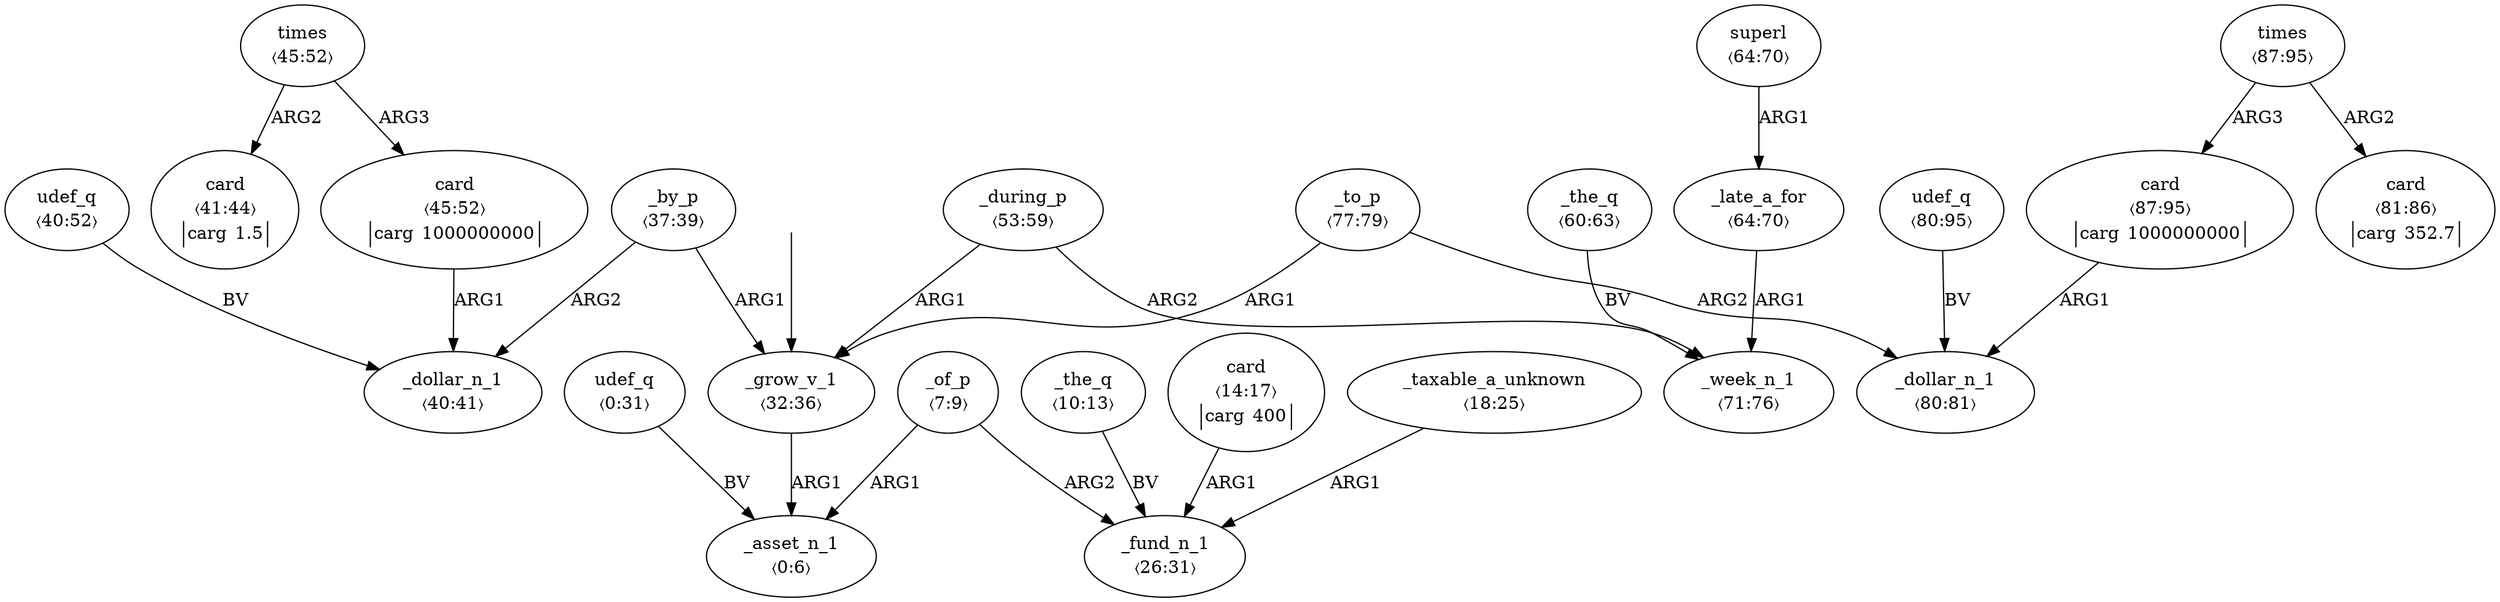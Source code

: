 digraph "20004011" {
  top [ style=invis ];
  top -> 7;
  0 [ label=<<table align="center" border="0" cellspacing="0"><tr><td colspan="2">udef_q</td></tr><tr><td colspan="2">〈0:31〉</td></tr></table>> ];
  1 [ label=<<table align="center" border="0" cellspacing="0"><tr><td colspan="2">_asset_n_1</td></tr><tr><td colspan="2">〈0:6〉</td></tr></table>> ];
  2 [ label=<<table align="center" border="0" cellspacing="0"><tr><td colspan="2">_of_p</td></tr><tr><td colspan="2">〈7:9〉</td></tr></table>> ];
  3 [ label=<<table align="center" border="0" cellspacing="0"><tr><td colspan="2">_the_q</td></tr><tr><td colspan="2">〈10:13〉</td></tr></table>> ];
  4 [ label=<<table align="center" border="0" cellspacing="0"><tr><td colspan="2">card</td></tr><tr><td colspan="2">〈14:17〉</td></tr><tr><td sides="l" border="1" align="left">carg</td><td sides="r" border="1" align="left">400</td></tr></table>> ];
  5 [ label=<<table align="center" border="0" cellspacing="0"><tr><td colspan="2">_taxable_a_unknown</td></tr><tr><td colspan="2">〈18:25〉</td></tr></table>> ];
  6 [ label=<<table align="center" border="0" cellspacing="0"><tr><td colspan="2">_fund_n_1</td></tr><tr><td colspan="2">〈26:31〉</td></tr></table>> ];
  7 [ label=<<table align="center" border="0" cellspacing="0"><tr><td colspan="2">_grow_v_1</td></tr><tr><td colspan="2">〈32:36〉</td></tr></table>> ];
  8 [ label=<<table align="center" border="0" cellspacing="0"><tr><td colspan="2">_by_p</td></tr><tr><td colspan="2">〈37:39〉</td></tr></table>> ];
  9 [ label=<<table align="center" border="0" cellspacing="0"><tr><td colspan="2">udef_q</td></tr><tr><td colspan="2">〈40:52〉</td></tr></table>> ];
  10 [ label=<<table align="center" border="0" cellspacing="0"><tr><td colspan="2">_dollar_n_1</td></tr><tr><td colspan="2">〈40:41〉</td></tr></table>> ];
  11 [ label=<<table align="center" border="0" cellspacing="0"><tr><td colspan="2">card</td></tr><tr><td colspan="2">〈41:44〉</td></tr><tr><td sides="l" border="1" align="left">carg</td><td sides="r" border="1" align="left">1.5</td></tr></table>> ];
  12 [ label=<<table align="center" border="0" cellspacing="0"><tr><td colspan="2">card</td></tr><tr><td colspan="2">〈45:52〉</td></tr><tr><td sides="l" border="1" align="left">carg</td><td sides="r" border="1" align="left">1000000000</td></tr></table>> ];
  13 [ label=<<table align="center" border="0" cellspacing="0"><tr><td colspan="2">times</td></tr><tr><td colspan="2">〈45:52〉</td></tr></table>> ];
  14 [ label=<<table align="center" border="0" cellspacing="0"><tr><td colspan="2">_during_p</td></tr><tr><td colspan="2">〈53:59〉</td></tr></table>> ];
  15 [ label=<<table align="center" border="0" cellspacing="0"><tr><td colspan="2">_the_q</td></tr><tr><td colspan="2">〈60:63〉</td></tr></table>> ];
  16 [ label=<<table align="center" border="0" cellspacing="0"><tr><td colspan="2">_late_a_for</td></tr><tr><td colspan="2">〈64:70〉</td></tr></table>> ];
  17 [ label=<<table align="center" border="0" cellspacing="0"><tr><td colspan="2">superl</td></tr><tr><td colspan="2">〈64:70〉</td></tr></table>> ];
  18 [ label=<<table align="center" border="0" cellspacing="0"><tr><td colspan="2">_week_n_1</td></tr><tr><td colspan="2">〈71:76〉</td></tr></table>> ];
  19 [ label=<<table align="center" border="0" cellspacing="0"><tr><td colspan="2">_to_p</td></tr><tr><td colspan="2">〈77:79〉</td></tr></table>> ];
  20 [ label=<<table align="center" border="0" cellspacing="0"><tr><td colspan="2">udef_q</td></tr><tr><td colspan="2">〈80:95〉</td></tr></table>> ];
  21 [ label=<<table align="center" border="0" cellspacing="0"><tr><td colspan="2">_dollar_n_1</td></tr><tr><td colspan="2">〈80:81〉</td></tr></table>> ];
  22 [ label=<<table align="center" border="0" cellspacing="0"><tr><td colspan="2">card</td></tr><tr><td colspan="2">〈81:86〉</td></tr><tr><td sides="l" border="1" align="left">carg</td><td sides="r" border="1" align="left">352.7</td></tr></table>> ];
  23 [ label=<<table align="center" border="0" cellspacing="0"><tr><td colspan="2">card</td></tr><tr><td colspan="2">〈87:95〉</td></tr><tr><td sides="l" border="1" align="left">carg</td><td sides="r" border="1" align="left">1000000000</td></tr></table>> ];
  24 [ label=<<table align="center" border="0" cellspacing="0"><tr><td colspan="2">times</td></tr><tr><td colspan="2">〈87:95〉</td></tr></table>> ];
  20 -> 21 [ label="BV" ];
  24 -> 22 [ label="ARG2" ];
  24 -> 23 [ label="ARG3" ];
  8 -> 7 [ label="ARG1" ];
  16 -> 18 [ label="ARG1" ];
  13 -> 11 [ label="ARG2" ];
  9 -> 10 [ label="BV" ];
  19 -> 21 [ label="ARG2" ];
  8 -> 10 [ label="ARG2" ];
  13 -> 12 [ label="ARG3" ];
  4 -> 6 [ label="ARG1" ];
  7 -> 1 [ label="ARG1" ];
  12 -> 10 [ label="ARG1" ];
  14 -> 18 [ label="ARG2" ];
  14 -> 7 [ label="ARG1" ];
  2 -> 1 [ label="ARG1" ];
  3 -> 6 [ label="BV" ];
  17 -> 16 [ label="ARG1" ];
  15 -> 18 [ label="BV" ];
  2 -> 6 [ label="ARG2" ];
  5 -> 6 [ label="ARG1" ];
  0 -> 1 [ label="BV" ];
  23 -> 21 [ label="ARG1" ];
  19 -> 7 [ label="ARG1" ];
}

